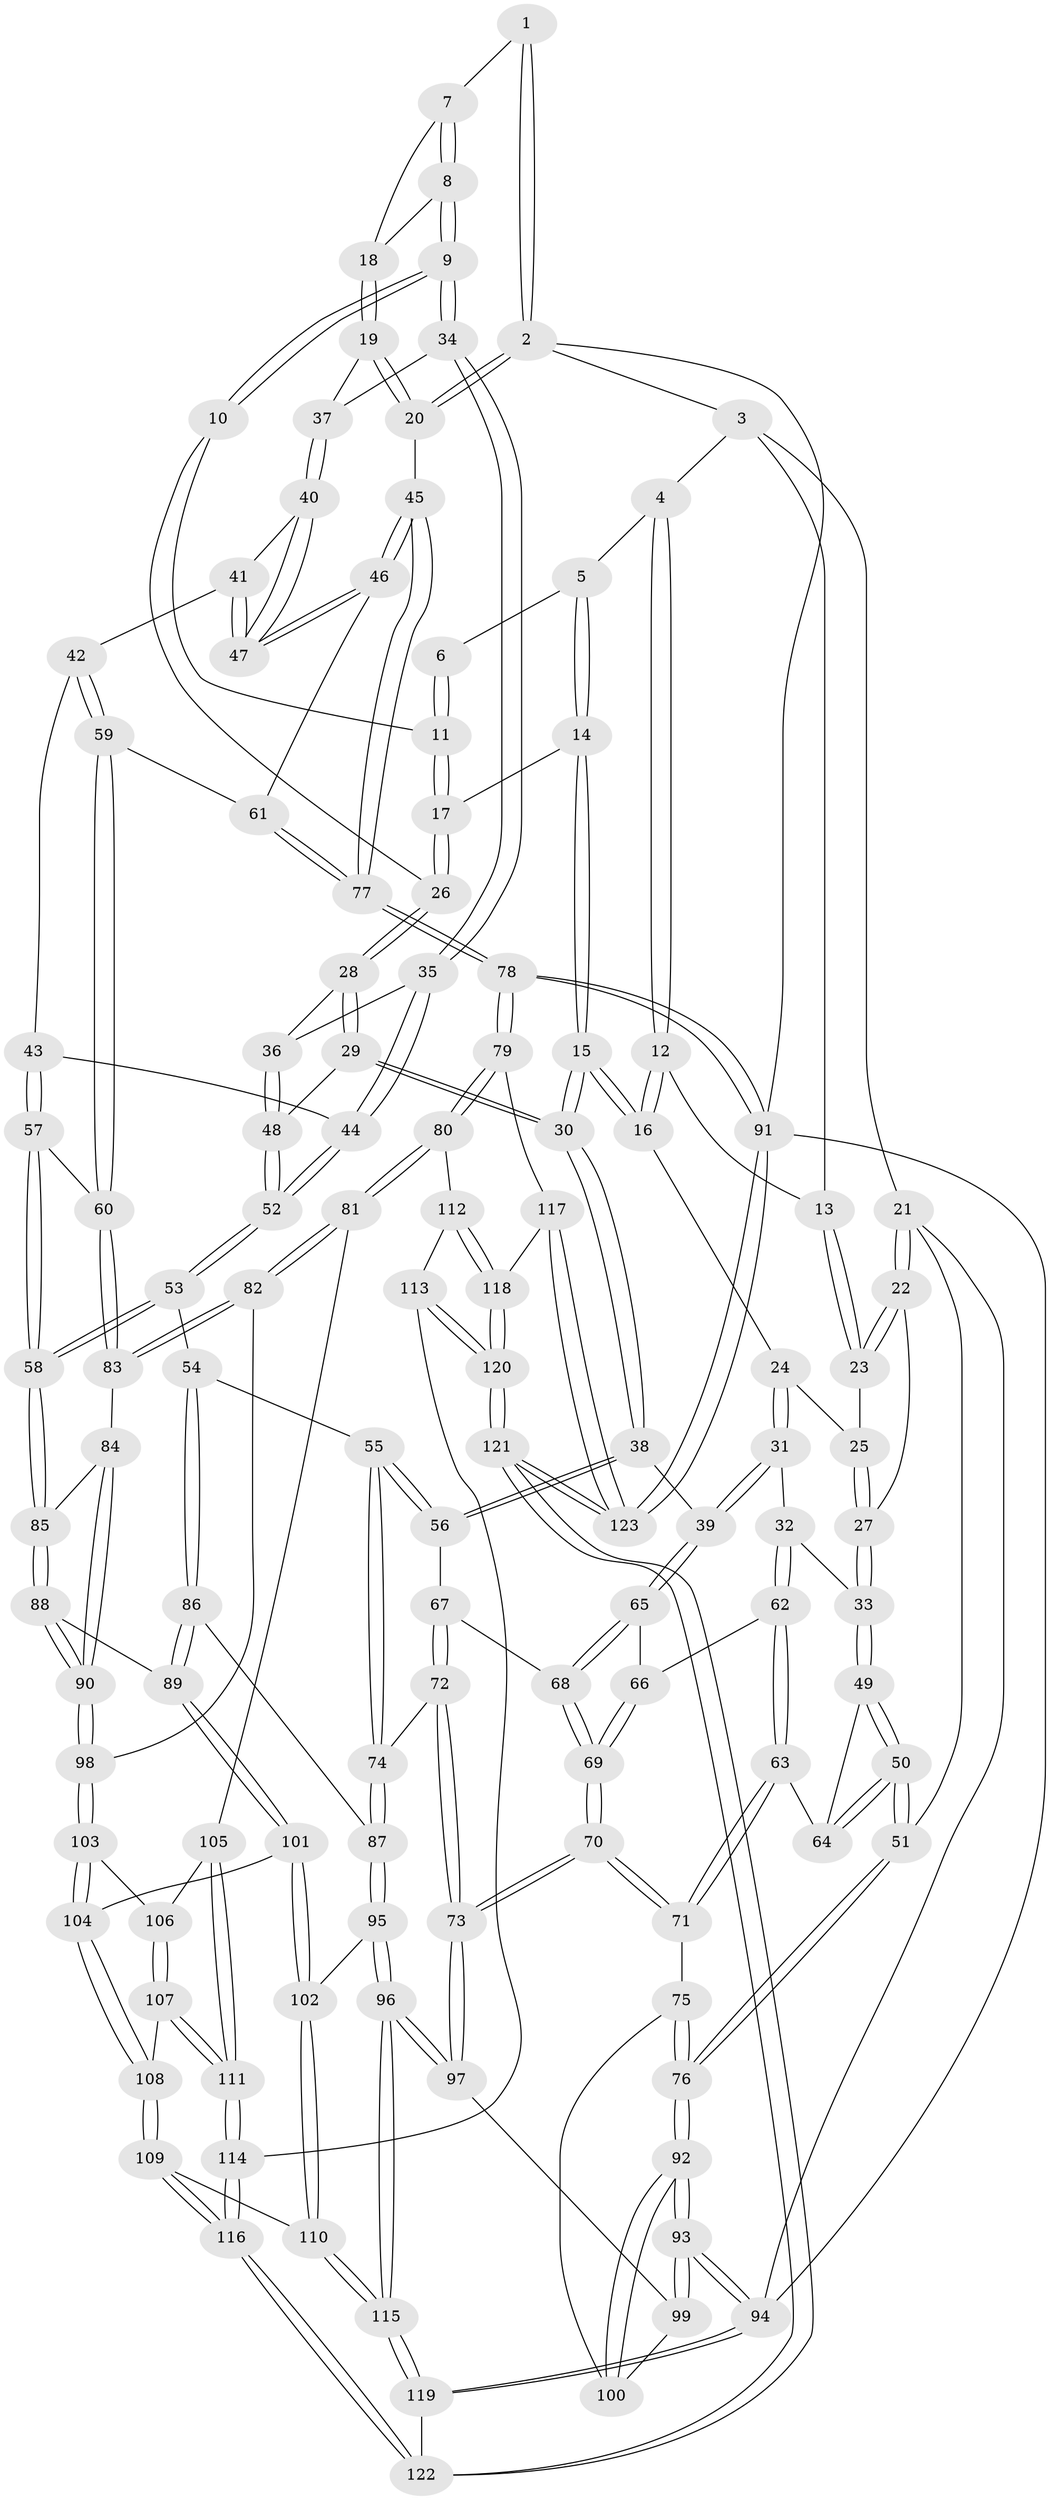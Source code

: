 // coarse degree distribution, {3: 0.21621621621621623, 6: 0.0945945945945946, 4: 0.44594594594594594, 5: 0.22972972972972974, 7: 0.013513513513513514}
// Generated by graph-tools (version 1.1) at 2025/24/03/03/25 07:24:37]
// undirected, 123 vertices, 304 edges
graph export_dot {
graph [start="1"]
  node [color=gray90,style=filled];
  1 [pos="+0.864542007828242+0"];
  2 [pos="+1+0"];
  3 [pos="+0.21382257980157104+0"];
  4 [pos="+0.5004318749689076+0"];
  5 [pos="+0.5179374092887016+0"];
  6 [pos="+0.8392314741793917+0"];
  7 [pos="+0.8994067921003139+0.06859831688417306"];
  8 [pos="+0.8249608564906941+0.2060706623420523"];
  9 [pos="+0.8195946026709964+0.21352720138582085"];
  10 [pos="+0.7769013189412862+0.17405022603782347"];
  11 [pos="+0.7763198236320205+0.029369599230629154"];
  12 [pos="+0.34479798244420595+0.12858031707498782"];
  13 [pos="+0.20560703585050982+0.019915270314216648"];
  14 [pos="+0.5277886645553738+0.09853772631390846"];
  15 [pos="+0.45293355466615326+0.217322861704115"];
  16 [pos="+0.3857726402772033+0.19394730177270653"];
  17 [pos="+0.643067882230135+0.16768013157648082"];
  18 [pos="+0.9337141402999777+0.13936893274934373"];
  19 [pos="+0.9925033244507341+0.21890192324032398"];
  20 [pos="+1+0.25163081055762554"];
  21 [pos="+0+0.07499222195913677"];
  22 [pos="+0.12906232141254906+0.20672617048584374"];
  23 [pos="+0.18509902144918555+0.09475165156662325"];
  24 [pos="+0.35860431537228943+0.19779248837410132"];
  25 [pos="+0.32991139299423394+0.19431613304710138"];
  26 [pos="+0.6627665972202309+0.19245396990395566"];
  27 [pos="+0.15054236686165948+0.2675256538370074"];
  28 [pos="+0.663445680465055+0.23845283061140068"];
  29 [pos="+0.5054388364701634+0.31601383967950786"];
  30 [pos="+0.4614579392547315+0.3045317299338099"];
  31 [pos="+0.20389176721067284+0.35484088715082923"];
  32 [pos="+0.16937330358995767+0.33580690444210165"];
  33 [pos="+0.1616709299961564+0.33086751975431306"];
  34 [pos="+0.8297471303479834+0.24093950622246987"];
  35 [pos="+0.7579275454472104+0.3332543871018662"];
  36 [pos="+0.6966798217134547+0.29708634275202955"];
  37 [pos="+0.9034146858572051+0.25743389687946605"];
  38 [pos="+0.3967678744607587+0.388741247988631"];
  39 [pos="+0.22980534325826982+0.37369068446863907"];
  40 [pos="+0.9058535845909399+0.28719021642555514"];
  41 [pos="+0.8836207420138478+0.405843926556582"];
  42 [pos="+0.8811484159530033+0.40714668562608247"];
  43 [pos="+0.7869448105988387+0.3869441484570378"];
  44 [pos="+0.7603891431528992+0.34721604651646093"];
  45 [pos="+1+0.3754352587680127"];
  46 [pos="+1+0.40763218690487474"];
  47 [pos="+1+0.4051226191485052"];
  48 [pos="+0.5839736834157395+0.36591376990777286"];
  49 [pos="+0.08849319177813038+0.37599416260079194"];
  50 [pos="+0+0.4407982034710139"];
  51 [pos="+0+0.44398757011715795"];
  52 [pos="+0.6217882770986697+0.4376372009738299"];
  53 [pos="+0.6192864534087265+0.5261557359985864"];
  54 [pos="+0.6015286576764776+0.532833041381747"];
  55 [pos="+0.428673830778257+0.48153655427371456"];
  56 [pos="+0.4206070740798941+0.46613331790030543"];
  57 [pos="+0.7514066086425047+0.5035602066699093"];
  58 [pos="+0.6786283541734165+0.5479131080196106"];
  59 [pos="+0.8830130452532168+0.5473450402882587"];
  60 [pos="+0.8821455496627517+0.5478100584594521"];
  61 [pos="+0.9081057871358889+0.5498483371884302"];
  62 [pos="+0.1336533010227984+0.5345444152096206"];
  63 [pos="+0.101033830366992+0.559409645071308"];
  64 [pos="+0.09699723209965076+0.553585842354345"];
  65 [pos="+0.2274876329292066+0.45318718422816057"];
  66 [pos="+0.14284775875758493+0.5307359993320592"];
  67 [pos="+0.28573437659424106+0.5340749528357766"];
  68 [pos="+0.24109168153970786+0.5222305882382963"];
  69 [pos="+0.23012139601532022+0.5477052654685839"];
  70 [pos="+0.2020952639035635+0.6902215070846195"];
  71 [pos="+0.10994961679640934+0.6481599025355153"];
  72 [pos="+0.3584971438648405+0.6322661306676575"];
  73 [pos="+0.23170597140445826+0.7222881268810898"];
  74 [pos="+0.3919145007840265+0.619392656821551"];
  75 [pos="+0.035053026938216235+0.6663208223898396"];
  76 [pos="+0+0.6419143631000911"];
  77 [pos="+1+0.730577966723517"];
  78 [pos="+1+0.7516213426024694"];
  79 [pos="+1+0.7697004725808348"];
  80 [pos="+0.930453635776785+0.7870963414965639"];
  81 [pos="+0.9271496278964588+0.7860644405098844"];
  82 [pos="+0.8437093190874287+0.6923691771419437"];
  83 [pos="+0.8342593975139566+0.6526011032098404"];
  84 [pos="+0.7086447985181648+0.5978754050468709"];
  85 [pos="+0.680563980423007+0.5522552008400722"];
  86 [pos="+0.5377681854287371+0.6602045883228501"];
  87 [pos="+0.47193671586153746+0.6776021883463457"];
  88 [pos="+0.6191888324126301+0.7063025449405248"];
  89 [pos="+0.5894222989955106+0.7099473782777842"];
  90 [pos="+0.6971580939750154+0.7195640269520017"];
  91 [pos="+1+1"];
  92 [pos="+0+1"];
  93 [pos="+0+1"];
  94 [pos="+0+1"];
  95 [pos="+0.4473650927975936+0.8350800651445314"];
  96 [pos="+0.30660098563558535+0.9091888543555686"];
  97 [pos="+0.2431893504759497+0.8216479949183603"];
  98 [pos="+0.7074794966447536+0.7338672243938031"];
  99 [pos="+0.1545757203988754+0.8361872458783601"];
  100 [pos="+0.04432793883478064+0.7950416429370784"];
  101 [pos="+0.5798165380667255+0.8067752812116598"];
  102 [pos="+0.5127062319872088+0.843958037115987"];
  103 [pos="+0.7066486057506786+0.7824138136410874"];
  104 [pos="+0.6234153596128118+0.817620920482616"];
  105 [pos="+0.8286468776218335+0.8234329306526006"];
  106 [pos="+0.7126984920239876+0.789115701401927"];
  107 [pos="+0.714055307312045+0.8882185597158375"];
  108 [pos="+0.6587097360610773+0.9086727144972182"];
  109 [pos="+0.6246588605587907+0.9637976373106137"];
  110 [pos="+0.5673781431743715+0.9263647361972579"];
  111 [pos="+0.7682051058606267+0.9123370118871414"];
  112 [pos="+0.888133448148758+0.9257084692636509"];
  113 [pos="+0.7944103408473642+0.9578174299549638"];
  114 [pos="+0.7757998022278049+0.9383515237042529"];
  115 [pos="+0.3002445569350478+1"];
  116 [pos="+0.6375450322157976+1"];
  117 [pos="+0.9155446413612102+0.9885707072768015"];
  118 [pos="+0.9094840330599387+0.9782275406343781"];
  119 [pos="+0.29109936698585365+1"];
  120 [pos="+0.7992686180654027+0.9884217130205113"];
  121 [pos="+0.80822115606765+1"];
  122 [pos="+0.6257205349564813+1"];
  123 [pos="+1+1"];
  1 -- 2;
  1 -- 2;
  1 -- 7;
  2 -- 3;
  2 -- 20;
  2 -- 20;
  2 -- 91;
  3 -- 4;
  3 -- 13;
  3 -- 21;
  4 -- 5;
  4 -- 12;
  4 -- 12;
  5 -- 6;
  5 -- 14;
  5 -- 14;
  6 -- 11;
  6 -- 11;
  7 -- 8;
  7 -- 8;
  7 -- 18;
  8 -- 9;
  8 -- 9;
  8 -- 18;
  9 -- 10;
  9 -- 10;
  9 -- 34;
  9 -- 34;
  10 -- 11;
  10 -- 26;
  11 -- 17;
  11 -- 17;
  12 -- 13;
  12 -- 16;
  12 -- 16;
  13 -- 23;
  13 -- 23;
  14 -- 15;
  14 -- 15;
  14 -- 17;
  15 -- 16;
  15 -- 16;
  15 -- 30;
  15 -- 30;
  16 -- 24;
  17 -- 26;
  17 -- 26;
  18 -- 19;
  18 -- 19;
  19 -- 20;
  19 -- 20;
  19 -- 37;
  20 -- 45;
  21 -- 22;
  21 -- 22;
  21 -- 51;
  21 -- 94;
  22 -- 23;
  22 -- 23;
  22 -- 27;
  23 -- 25;
  24 -- 25;
  24 -- 31;
  24 -- 31;
  25 -- 27;
  25 -- 27;
  26 -- 28;
  26 -- 28;
  27 -- 33;
  27 -- 33;
  28 -- 29;
  28 -- 29;
  28 -- 36;
  29 -- 30;
  29 -- 30;
  29 -- 48;
  30 -- 38;
  30 -- 38;
  31 -- 32;
  31 -- 39;
  31 -- 39;
  32 -- 33;
  32 -- 62;
  32 -- 62;
  33 -- 49;
  33 -- 49;
  34 -- 35;
  34 -- 35;
  34 -- 37;
  35 -- 36;
  35 -- 44;
  35 -- 44;
  36 -- 48;
  36 -- 48;
  37 -- 40;
  37 -- 40;
  38 -- 39;
  38 -- 56;
  38 -- 56;
  39 -- 65;
  39 -- 65;
  40 -- 41;
  40 -- 47;
  40 -- 47;
  41 -- 42;
  41 -- 47;
  41 -- 47;
  42 -- 43;
  42 -- 59;
  42 -- 59;
  43 -- 44;
  43 -- 57;
  43 -- 57;
  44 -- 52;
  44 -- 52;
  45 -- 46;
  45 -- 46;
  45 -- 77;
  45 -- 77;
  46 -- 47;
  46 -- 47;
  46 -- 61;
  48 -- 52;
  48 -- 52;
  49 -- 50;
  49 -- 50;
  49 -- 64;
  50 -- 51;
  50 -- 51;
  50 -- 64;
  50 -- 64;
  51 -- 76;
  51 -- 76;
  52 -- 53;
  52 -- 53;
  53 -- 54;
  53 -- 58;
  53 -- 58;
  54 -- 55;
  54 -- 86;
  54 -- 86;
  55 -- 56;
  55 -- 56;
  55 -- 74;
  55 -- 74;
  56 -- 67;
  57 -- 58;
  57 -- 58;
  57 -- 60;
  58 -- 85;
  58 -- 85;
  59 -- 60;
  59 -- 60;
  59 -- 61;
  60 -- 83;
  60 -- 83;
  61 -- 77;
  61 -- 77;
  62 -- 63;
  62 -- 63;
  62 -- 66;
  63 -- 64;
  63 -- 71;
  63 -- 71;
  65 -- 66;
  65 -- 68;
  65 -- 68;
  66 -- 69;
  66 -- 69;
  67 -- 68;
  67 -- 72;
  67 -- 72;
  68 -- 69;
  68 -- 69;
  69 -- 70;
  69 -- 70;
  70 -- 71;
  70 -- 71;
  70 -- 73;
  70 -- 73;
  71 -- 75;
  72 -- 73;
  72 -- 73;
  72 -- 74;
  73 -- 97;
  73 -- 97;
  74 -- 87;
  74 -- 87;
  75 -- 76;
  75 -- 76;
  75 -- 100;
  76 -- 92;
  76 -- 92;
  77 -- 78;
  77 -- 78;
  78 -- 79;
  78 -- 79;
  78 -- 91;
  78 -- 91;
  79 -- 80;
  79 -- 80;
  79 -- 117;
  80 -- 81;
  80 -- 81;
  80 -- 112;
  81 -- 82;
  81 -- 82;
  81 -- 105;
  82 -- 83;
  82 -- 83;
  82 -- 98;
  83 -- 84;
  84 -- 85;
  84 -- 90;
  84 -- 90;
  85 -- 88;
  85 -- 88;
  86 -- 87;
  86 -- 89;
  86 -- 89;
  87 -- 95;
  87 -- 95;
  88 -- 89;
  88 -- 90;
  88 -- 90;
  89 -- 101;
  89 -- 101;
  90 -- 98;
  90 -- 98;
  91 -- 123;
  91 -- 123;
  91 -- 94;
  92 -- 93;
  92 -- 93;
  92 -- 100;
  92 -- 100;
  93 -- 94;
  93 -- 94;
  93 -- 99;
  93 -- 99;
  94 -- 119;
  94 -- 119;
  95 -- 96;
  95 -- 96;
  95 -- 102;
  96 -- 97;
  96 -- 97;
  96 -- 115;
  96 -- 115;
  97 -- 99;
  98 -- 103;
  98 -- 103;
  99 -- 100;
  101 -- 102;
  101 -- 102;
  101 -- 104;
  102 -- 110;
  102 -- 110;
  103 -- 104;
  103 -- 104;
  103 -- 106;
  104 -- 108;
  104 -- 108;
  105 -- 106;
  105 -- 111;
  105 -- 111;
  106 -- 107;
  106 -- 107;
  107 -- 108;
  107 -- 111;
  107 -- 111;
  108 -- 109;
  108 -- 109;
  109 -- 110;
  109 -- 116;
  109 -- 116;
  110 -- 115;
  110 -- 115;
  111 -- 114;
  111 -- 114;
  112 -- 113;
  112 -- 118;
  112 -- 118;
  113 -- 114;
  113 -- 120;
  113 -- 120;
  114 -- 116;
  114 -- 116;
  115 -- 119;
  115 -- 119;
  116 -- 122;
  116 -- 122;
  117 -- 118;
  117 -- 123;
  117 -- 123;
  118 -- 120;
  118 -- 120;
  119 -- 122;
  120 -- 121;
  120 -- 121;
  121 -- 122;
  121 -- 122;
  121 -- 123;
  121 -- 123;
}
